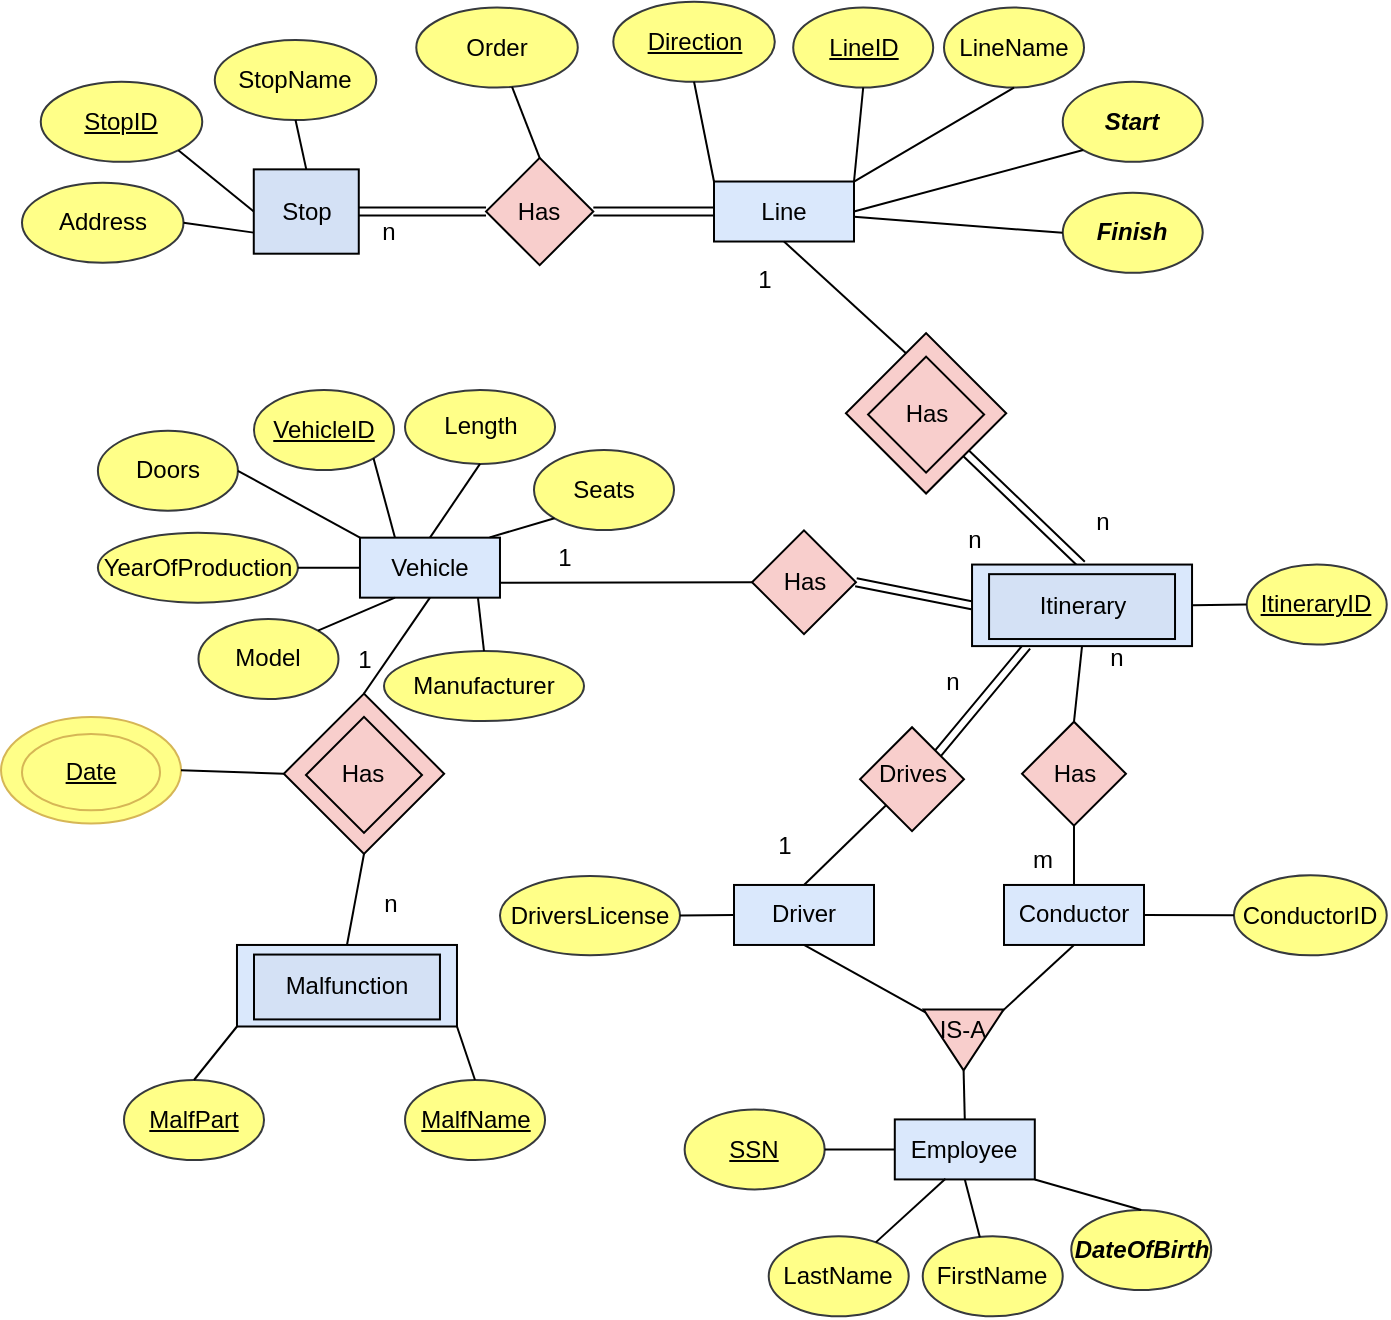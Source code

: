 <mxfile version="20.6.0" type="github">
  <diagram name="Page-1" id="74e2e168-ea6b-b213-b513-2b3c1d86103e">
    <mxGraphModel dx="1038" dy="536" grid="1" gridSize="10" guides="1" tooltips="1" connect="1" arrows="0" fold="1" page="1" pageScale="1" pageWidth="1600" pageHeight="1200" background="#ffffff" math="0" shadow="0">
      <root>
        <mxCell id="0" />
        <mxCell id="1" parent="0" />
        <mxCell id="HmJBXzKP4UorLu8lC6kb-36" value="" style="whiteSpace=wrap;html=1;aspect=fixed;fillColor=#f8cecc;rotation=45;strokeColor=default;" parent="1" vertex="1">
          <mxGeometry x="416.66" y="473.51" width="56.67" height="56.67" as="geometry" />
        </mxCell>
        <mxCell id="HmJBXzKP4UorLu8lC6kb-35" value="" style="rounded=0;whiteSpace=wrap;html=1;fillColor=#dae8fc;strokeColor=default;" parent="1" vertex="1">
          <mxGeometry x="381.49" y="587.48" width="110" height="40.77" as="geometry" />
        </mxCell>
        <mxCell id="q-5dR2rf6Rrt_ZmlFBHn-15" value="" style="ellipse;whiteSpace=wrap;html=1;fillColor=#FFFF88;strokeColor=#d6b656;" parent="1" vertex="1">
          <mxGeometry x="263.51" y="473.51" width="90" height="53.26" as="geometry" />
        </mxCell>
        <mxCell id="RQqygvgA-cGsSz0pc4jh-1" value="&lt;div&gt;Vehicle&lt;/div&gt;" style="rounded=0;whiteSpace=wrap;html=1;fillColor=#dae8fc;strokeColor=default;" parent="1" vertex="1">
          <mxGeometry x="442.99" y="383.83" width="70" height="30" as="geometry" />
        </mxCell>
        <mxCell id="RQqygvgA-cGsSz0pc4jh-5" value="&lt;div&gt;Driver&lt;/div&gt;" style="rounded=0;whiteSpace=wrap;html=1;fillColor=#dae8fc;strokeColor=default;" parent="1" vertex="1">
          <mxGeometry x="630" y="557.48" width="70" height="30" as="geometry" />
        </mxCell>
        <mxCell id="RQqygvgA-cGsSz0pc4jh-11" value="&lt;div&gt;Line&lt;/div&gt;" style="rounded=0;whiteSpace=wrap;html=1;fillColor=#dae8fc;strokeColor=default;" parent="1" vertex="1">
          <mxGeometry x="620" y="205.76" width="70" height="30" as="geometry" />
        </mxCell>
        <mxCell id="0TpY3zneYbciwW2qCHmm-39" value="" style="shape=link;html=1;rounded=0;exitX=1;exitY=0.5;exitDx=0;exitDy=0;entryX=0;entryY=1;entryDx=0;entryDy=0;" parent="1" source="0TpY3zneYbciwW2qCHmm-101" target="0TpY3zneYbciwW2qCHmm-139" edge="1">
          <mxGeometry width="100" relative="1" as="geometry">
            <mxPoint x="569.79" y="144.29" as="sourcePoint" />
            <mxPoint x="431.14" y="158.76" as="targetPoint" />
          </mxGeometry>
        </mxCell>
        <mxCell id="0TpY3zneYbciwW2qCHmm-51" value="n" style="text;html=1;align=center;verticalAlign=middle;resizable=0;points=[];autosize=1;strokeColor=none;fillColor=none;" parent="1" vertex="1">
          <mxGeometry x="442.39" y="216.42" width="30" height="30" as="geometry" />
        </mxCell>
        <mxCell id="0TpY3zneYbciwW2qCHmm-93" value="Malfunction" style="rounded=0;whiteSpace=wrap;html=1;fillColor=#D4E1F5;" parent="1" vertex="1">
          <mxGeometry x="390.0" y="592.28" width="92.98" height="32.43" as="geometry" />
        </mxCell>
        <mxCell id="0TpY3zneYbciwW2qCHmm-101" value="Stop" style="rounded=0;whiteSpace=wrap;html=1;fillColor=#D4E1F5;" parent="1" vertex="1">
          <mxGeometry x="389.89" y="199.68" width="52.5" height="42.17" as="geometry" />
        </mxCell>
        <mxCell id="0TpY3zneYbciwW2qCHmm-139" value="" style="whiteSpace=wrap;html=1;aspect=fixed;fillColor=#f8cecc;rotation=45;strokeColor=default;" parent="1" vertex="1">
          <mxGeometry x="513.87" y="201.8" width="37.93" height="37.93" as="geometry" />
        </mxCell>
        <mxCell id="0TpY3zneYbciwW2qCHmm-142" value="Has" style="text;html=1;align=center;verticalAlign=middle;resizable=0;points=[];autosize=1;strokeColor=none;fillColor=none;" parent="1" vertex="1">
          <mxGeometry x="511.89" y="205.77" width="40" height="30" as="geometry" />
        </mxCell>
        <mxCell id="0TpY3zneYbciwW2qCHmm-144" value="" style="whiteSpace=wrap;html=1;aspect=fixed;fillColor=#f8cecc;rotation=45;strokeColor=default;" parent="1" vertex="1">
          <mxGeometry x="424.48" y="481.95" width="41.03" height="41.03" as="geometry" />
        </mxCell>
        <mxCell id="0TpY3zneYbciwW2qCHmm-146" value="Has" style="text;html=1;align=center;verticalAlign=middle;resizable=0;points=[];autosize=1;strokeColor=none;fillColor=none;" parent="1" vertex="1">
          <mxGeometry x="424.48" y="486.84" width="40" height="30" as="geometry" />
        </mxCell>
        <mxCell id="0TpY3zneYbciwW2qCHmm-174" value="&lt;u&gt;MalfPart&lt;/u&gt;" style="ellipse;whiteSpace=wrap;html=1;fillColor=#ffff88;strokeColor=#36393d;" parent="1" vertex="1">
          <mxGeometry x="325.0" y="655.0" width="70" height="40" as="geometry" />
        </mxCell>
        <mxCell id="0TpY3zneYbciwW2qCHmm-176" value="" style="endArrow=none;html=1;rounded=0;entryX=0;entryY=1;entryDx=0;entryDy=0;exitX=0.5;exitY=0;exitDx=0;exitDy=0;" parent="1" source="0TpY3zneYbciwW2qCHmm-174" target="HmJBXzKP4UorLu8lC6kb-35" edge="1">
          <mxGeometry width="50" height="50" relative="1" as="geometry">
            <mxPoint x="360" y="680" as="sourcePoint" />
            <mxPoint x="330" y="640" as="targetPoint" />
          </mxGeometry>
        </mxCell>
        <mxCell id="0TpY3zneYbciwW2qCHmm-177" value="&lt;u&gt;MalfName&lt;/u&gt;" style="ellipse;whiteSpace=wrap;html=1;fillColor=#ffff88;strokeColor=#36393d;" parent="1" vertex="1">
          <mxGeometry x="465.51" y="655.0" width="70" height="40" as="geometry" />
        </mxCell>
        <mxCell id="0TpY3zneYbciwW2qCHmm-179" value="" style="endArrow=none;html=1;rounded=0;entryX=1;entryY=1;entryDx=0;entryDy=0;exitX=0.5;exitY=0;exitDx=0;exitDy=0;" parent="1" source="0TpY3zneYbciwW2qCHmm-177" target="HmJBXzKP4UorLu8lC6kb-35" edge="1">
          <mxGeometry width="50" height="50" relative="1" as="geometry">
            <mxPoint x="434.59" y="768.58" as="sourcePoint" />
            <mxPoint x="466.67" y="775.56" as="targetPoint" />
          </mxGeometry>
        </mxCell>
        <mxCell id="0TpY3zneYbciwW2qCHmm-207" value="&lt;u&gt;VehicleID&lt;/u&gt;" style="ellipse;whiteSpace=wrap;html=1;fillColor=#ffff88;strokeColor=#36393d;" parent="1" vertex="1">
          <mxGeometry x="390.0" y="310.0" width="70" height="40" as="geometry" />
        </mxCell>
        <mxCell id="0TpY3zneYbciwW2qCHmm-209" value="" style="endArrow=none;html=1;rounded=0;exitX=1;exitY=1;exitDx=0;exitDy=0;entryX=0.25;entryY=0;entryDx=0;entryDy=0;" parent="1" source="0TpY3zneYbciwW2qCHmm-207" target="RQqygvgA-cGsSz0pc4jh-1" edge="1">
          <mxGeometry width="50" height="50" relative="1" as="geometry">
            <mxPoint x="399.69" y="432.73" as="sourcePoint" />
            <mxPoint x="180" y="320" as="targetPoint" />
          </mxGeometry>
        </mxCell>
        <mxCell id="0TpY3zneYbciwW2qCHmm-210" value="Doors" style="ellipse;whiteSpace=wrap;html=1;fillColor=#ffff88;strokeColor=#36393d;" parent="1" vertex="1">
          <mxGeometry x="311.95" y="330.39" width="70" height="40" as="geometry" />
        </mxCell>
        <mxCell id="0TpY3zneYbciwW2qCHmm-212" value="" style="endArrow=none;html=1;rounded=0;exitX=1;exitY=0.5;exitDx=0;exitDy=0;entryX=0;entryY=0;entryDx=0;entryDy=0;" parent="1" source="0TpY3zneYbciwW2qCHmm-210" target="RQqygvgA-cGsSz0pc4jh-1" edge="1">
          <mxGeometry width="50" height="50" relative="1" as="geometry">
            <mxPoint x="534.95" y="436.18" as="sourcePoint" />
            <mxPoint x="500" y="380" as="targetPoint" />
          </mxGeometry>
        </mxCell>
        <mxCell id="0TpY3zneYbciwW2qCHmm-213" value="YearOfProduction" style="ellipse;whiteSpace=wrap;html=1;fillColor=#ffff88;strokeColor=#36393d;" parent="1" vertex="1">
          <mxGeometry x="311.95" y="381.33" width="100" height="35" as="geometry" />
        </mxCell>
        <mxCell id="0TpY3zneYbciwW2qCHmm-215" value="" style="endArrow=none;html=1;rounded=0;entryX=0;entryY=0.5;entryDx=0;entryDy=0;exitX=1;exitY=0.5;exitDx=0;exitDy=0;" parent="1" source="0TpY3zneYbciwW2qCHmm-213" target="RQqygvgA-cGsSz0pc4jh-1" edge="1">
          <mxGeometry width="50" height="50" relative="1" as="geometry">
            <mxPoint x="370" y="430" as="sourcePoint" />
            <mxPoint x="520" y="410" as="targetPoint" />
          </mxGeometry>
        </mxCell>
        <mxCell id="0TpY3zneYbciwW2qCHmm-216" value="Length" style="ellipse;whiteSpace=wrap;html=1;fillColor=#ffff88;strokeColor=#36393d;" parent="1" vertex="1">
          <mxGeometry x="465.51" y="310" width="75" height="36.96" as="geometry" />
        </mxCell>
        <mxCell id="0TpY3zneYbciwW2qCHmm-218" value="" style="endArrow=none;html=1;rounded=0;entryX=0.5;entryY=0;entryDx=0;entryDy=0;exitX=0.5;exitY=1;exitDx=0;exitDy=0;" parent="1" source="0TpY3zneYbciwW2qCHmm-216" target="RQqygvgA-cGsSz0pc4jh-1" edge="1">
          <mxGeometry width="50" height="50" relative="1" as="geometry">
            <mxPoint x="450" y="320" as="sourcePoint" />
            <mxPoint x="370" y="460" as="targetPoint" />
          </mxGeometry>
        </mxCell>
        <mxCell id="0TpY3zneYbciwW2qCHmm-219" value="Seats" style="ellipse;whiteSpace=wrap;html=1;fillColor=#ffff88;strokeColor=#36393d;" parent="1" vertex="1">
          <mxGeometry x="530.0" y="340" width="70" height="40" as="geometry" />
        </mxCell>
        <mxCell id="0TpY3zneYbciwW2qCHmm-221" value="" style="endArrow=none;html=1;rounded=0;exitX=0;exitY=1;exitDx=0;exitDy=0;entryX=0.926;entryY=-0.005;entryDx=0;entryDy=0;entryPerimeter=0;" parent="1" source="0TpY3zneYbciwW2qCHmm-219" target="RQqygvgA-cGsSz0pc4jh-1" edge="1">
          <mxGeometry width="50" height="50" relative="1" as="geometry">
            <mxPoint x="525.17" y="363.87" as="sourcePoint" />
            <mxPoint x="510" y="440" as="targetPoint" />
          </mxGeometry>
        </mxCell>
        <mxCell id="0TpY3zneYbciwW2qCHmm-222" value="Model" style="ellipse;whiteSpace=wrap;html=1;fillColor=#ffff88;strokeColor=#36393d;" parent="1" vertex="1">
          <mxGeometry x="362.24" y="424.49" width="70" height="40" as="geometry" />
        </mxCell>
        <mxCell id="0TpY3zneYbciwW2qCHmm-224" value="" style="endArrow=none;html=1;rounded=0;exitX=1;exitY=0;exitDx=0;exitDy=0;entryX=0.25;entryY=1;entryDx=0;entryDy=0;" parent="1" source="0TpY3zneYbciwW2qCHmm-222" target="RQqygvgA-cGsSz0pc4jh-1" edge="1">
          <mxGeometry width="50" height="50" relative="1" as="geometry">
            <mxPoint x="469.49" y="307.77" as="sourcePoint" />
            <mxPoint x="530.49" y="300.27" as="targetPoint" />
          </mxGeometry>
        </mxCell>
        <mxCell id="0TpY3zneYbciwW2qCHmm-228" value="&lt;u&gt;LineID&lt;/u&gt;" style="ellipse;whiteSpace=wrap;html=1;fillColor=#ffff88;strokeColor=#36393d;" parent="1" vertex="1">
          <mxGeometry x="659.6" y="118.76" width="70" height="40" as="geometry" />
        </mxCell>
        <mxCell id="0TpY3zneYbciwW2qCHmm-230" value="" style="endArrow=none;html=1;rounded=0;exitX=0.5;exitY=1;exitDx=0;exitDy=0;entryX=1;entryY=0;entryDx=0;entryDy=0;" parent="1" source="0TpY3zneYbciwW2qCHmm-228" target="RQqygvgA-cGsSz0pc4jh-11" edge="1">
          <mxGeometry width="50" height="50" relative="1" as="geometry">
            <mxPoint x="1141.76" y="252.76" as="sourcePoint" />
            <mxPoint x="810.46" y="149.83" as="targetPoint" />
          </mxGeometry>
        </mxCell>
        <mxCell id="0TpY3zneYbciwW2qCHmm-231" value="&lt;i&gt;&lt;b&gt;Start&lt;/b&gt;&lt;/i&gt;" style="ellipse;whiteSpace=wrap;html=1;fillColor=#ffff88;strokeColor=#36393d;" parent="1" vertex="1">
          <mxGeometry x="794.37" y="155.89" width="70" height="40" as="geometry" />
        </mxCell>
        <mxCell id="0TpY3zneYbciwW2qCHmm-235" value="" style="endArrow=none;html=1;rounded=0;exitX=1;exitY=0.5;exitDx=0;exitDy=0;entryX=0;entryY=1;entryDx=0;entryDy=0;" parent="1" source="RQqygvgA-cGsSz0pc4jh-11" target="0TpY3zneYbciwW2qCHmm-231" edge="1">
          <mxGeometry width="50" height="50" relative="1" as="geometry">
            <mxPoint x="810.46" y="157.33" as="sourcePoint" />
            <mxPoint x="1012.505" y="429.34" as="targetPoint" />
          </mxGeometry>
        </mxCell>
        <mxCell id="0TpY3zneYbciwW2qCHmm-236" value="&lt;i&gt;&lt;b&gt;Finish&lt;/b&gt;&lt;/i&gt;" style="ellipse;whiteSpace=wrap;html=1;fillColor=#ffff88;strokeColor=#36393d;" parent="1" vertex="1">
          <mxGeometry x="794.37" y="211.42" width="70" height="40" as="geometry" />
        </mxCell>
        <mxCell id="0TpY3zneYbciwW2qCHmm-238" value="" style="endArrow=none;html=1;rounded=0;entryX=0;entryY=0.5;entryDx=0;entryDy=0;" parent="1" source="RQqygvgA-cGsSz0pc4jh-11" target="0TpY3zneYbciwW2qCHmm-236" edge="1">
          <mxGeometry width="50" height="50" relative="1" as="geometry">
            <mxPoint x="810.46" y="172.33" as="sourcePoint" />
            <mxPoint x="1167.96" y="369.34" as="targetPoint" />
          </mxGeometry>
        </mxCell>
        <mxCell id="0TpY3zneYbciwW2qCHmm-239" value="Address" style="ellipse;whiteSpace=wrap;html=1;fillColor=#ffff88;strokeColor=#36393d;" parent="1" vertex="1">
          <mxGeometry x="274" y="206.42" width="80.75" height="40" as="geometry" />
        </mxCell>
        <mxCell id="0TpY3zneYbciwW2qCHmm-242" value="" style="endArrow=none;html=1;rounded=0;entryX=0;entryY=0.75;entryDx=0;entryDy=0;exitX=1;exitY=0.5;exitDx=0;exitDy=0;" parent="1" source="0TpY3zneYbciwW2qCHmm-239" target="0TpY3zneYbciwW2qCHmm-101" edge="1">
          <mxGeometry width="50" height="50" relative="1" as="geometry">
            <mxPoint x="421" y="276.99" as="sourcePoint" />
            <mxPoint x="382.31" y="226.278" as="targetPoint" />
            <Array as="points" />
          </mxGeometry>
        </mxCell>
        <mxCell id="0TpY3zneYbciwW2qCHmm-245" value="StopName" style="ellipse;whiteSpace=wrap;html=1;fillColor=#ffff88;strokeColor=#36393d;" parent="1" vertex="1">
          <mxGeometry x="370.39" y="135.04" width="80.75" height="40" as="geometry" />
        </mxCell>
        <mxCell id="0TpY3zneYbciwW2qCHmm-246" value="" style="endArrow=none;html=1;rounded=0;exitX=0.5;exitY=1;exitDx=0;exitDy=0;entryX=0.5;entryY=0;entryDx=0;entryDy=0;" parent="1" source="0TpY3zneYbciwW2qCHmm-245" target="0TpY3zneYbciwW2qCHmm-101" edge="1">
          <mxGeometry width="50" height="50" relative="1" as="geometry">
            <mxPoint x="457.685" y="150.97" as="sourcePoint" />
            <mxPoint x="432.31" y="181.25" as="targetPoint" />
          </mxGeometry>
        </mxCell>
        <mxCell id="0TpY3zneYbciwW2qCHmm-252" value="LineName" style="ellipse;whiteSpace=wrap;html=1;fillColor=#ffff88;strokeColor=#36393d;" parent="1" vertex="1">
          <mxGeometry x="735.0" y="118.76" width="70" height="40" as="geometry" />
        </mxCell>
        <mxCell id="0TpY3zneYbciwW2qCHmm-254" value="" style="endArrow=none;html=1;rounded=0;exitX=1;exitY=0;exitDx=0;exitDy=0;entryX=0.5;entryY=1;entryDx=0;entryDy=0;" parent="1" source="RQqygvgA-cGsSz0pc4jh-11" target="0TpY3zneYbciwW2qCHmm-252" edge="1">
          <mxGeometry width="50" height="50" relative="1" as="geometry">
            <mxPoint x="805" y="141.73" as="sourcePoint" />
            <mxPoint x="1137.96" y="219.34" as="targetPoint" />
          </mxGeometry>
        </mxCell>
        <mxCell id="d3BmBWNLOanZxxIphsaY-32" value="1" style="text;html=1;align=center;verticalAlign=middle;resizable=0;points=[];autosize=1;strokeColor=none;fillColor=none;" parent="1" vertex="1">
          <mxGeometry x="530" y="379.09" width="30" height="30" as="geometry" />
        </mxCell>
        <mxCell id="d3BmBWNLOanZxxIphsaY-34" value="&lt;u&gt;Date&lt;/u&gt;" style="ellipse;whiteSpace=wrap;html=1;fillColor=#FFFF88;strokeColor=#d6b656;" parent="1" vertex="1">
          <mxGeometry x="274" y="482.06" width="69.02" height="38.02" as="geometry" />
        </mxCell>
        <mxCell id="q-5dR2rf6Rrt_ZmlFBHn-3" value="&lt;u&gt;StopID&lt;/u&gt;" style="ellipse;whiteSpace=wrap;html=1;fillColor=#ffff88;strokeColor=#36393d;" parent="1" vertex="1">
          <mxGeometry x="283.38" y="155.89" width="80.75" height="40" as="geometry" />
        </mxCell>
        <mxCell id="q-5dR2rf6Rrt_ZmlFBHn-4" value="" style="endArrow=none;html=1;rounded=0;exitX=1;exitY=1;exitDx=0;exitDy=0;entryX=0;entryY=0.5;entryDx=0;entryDy=0;" parent="1" source="q-5dR2rf6Rrt_ZmlFBHn-3" target="0TpY3zneYbciwW2qCHmm-101" edge="1">
          <mxGeometry width="50" height="50" relative="1" as="geometry">
            <mxPoint x="262.31" y="131.25" as="sourcePoint" />
            <mxPoint x="361.76" y="215.04" as="targetPoint" />
          </mxGeometry>
        </mxCell>
        <mxCell id="q-5dR2rf6Rrt_ZmlFBHn-5" value="&lt;u&gt;Direction&lt;/u&gt;" style="ellipse;whiteSpace=wrap;html=1;fillColor=#ffff88;strokeColor=#36393d;" parent="1" vertex="1">
          <mxGeometry x="569.65" y="115.89" width="80.75" height="40" as="geometry" />
        </mxCell>
        <mxCell id="q-5dR2rf6Rrt_ZmlFBHn-6" value="" style="endArrow=none;html=1;rounded=0;exitX=0.5;exitY=1;exitDx=0;exitDy=0;entryX=0;entryY=0;entryDx=0;entryDy=0;" parent="1" source="q-5dR2rf6Rrt_ZmlFBHn-5" target="RQqygvgA-cGsSz0pc4jh-11" edge="1">
          <mxGeometry width="50" height="50" relative="1" as="geometry">
            <mxPoint x="730" y="250" as="sourcePoint" />
            <mxPoint x="824.545" y="330" as="targetPoint" />
          </mxGeometry>
        </mxCell>
        <mxCell id="q-5dR2rf6Rrt_ZmlFBHn-25" value="Order" style="ellipse;whiteSpace=wrap;html=1;fillColor=#ffff88;strokeColor=#36393d;" parent="1" vertex="1">
          <mxGeometry x="471.14" y="118.76" width="80.75" height="40" as="geometry" />
        </mxCell>
        <mxCell id="q-5dR2rf6Rrt_ZmlFBHn-26" value="" style="endArrow=none;html=1;rounded=0;entryX=0;entryY=0;entryDx=0;entryDy=0;" parent="1" source="q-5dR2rf6Rrt_ZmlFBHn-25" target="0TpY3zneYbciwW2qCHmm-139" edge="1">
          <mxGeometry width="50" height="50" relative="1" as="geometry">
            <mxPoint x="701.14" y="198.76" as="sourcePoint" />
            <mxPoint x="797.439" y="169.932" as="targetPoint" />
          </mxGeometry>
        </mxCell>
        <mxCell id="q-5dR2rf6Rrt_ZmlFBHn-42" value="" style="endArrow=none;html=1;rounded=0;exitX=1;exitY=0.75;exitDx=0;exitDy=0;entryX=0;entryY=1;entryDx=0;entryDy=0;" parent="1" source="RQqygvgA-cGsSz0pc4jh-1" target="tZZwnXRaJEIs-o005wpz-8" edge="1">
          <mxGeometry width="50" height="50" relative="1" as="geometry">
            <mxPoint x="600" y="460" as="sourcePoint" />
            <mxPoint x="610" y="407" as="targetPoint" />
          </mxGeometry>
        </mxCell>
        <mxCell id="q-5dR2rf6Rrt_ZmlFBHn-43" value="" style="endArrow=none;html=1;rounded=0;exitX=0.5;exitY=0;exitDx=0;exitDy=0;entryX=0.5;entryY=1;entryDx=0;entryDy=0;" parent="1" source="RQqygvgA-cGsSz0pc4jh-5" target="tZZwnXRaJEIs-o005wpz-2" edge="1">
          <mxGeometry width="50" height="50" relative="1" as="geometry">
            <mxPoint x="880" y="420" as="sourcePoint" />
            <mxPoint x="660" y="510" as="targetPoint" />
          </mxGeometry>
        </mxCell>
        <mxCell id="q-5dR2rf6Rrt_ZmlFBHn-45" value="" style="endArrow=none;html=1;rounded=0;exitX=0.5;exitY=0;exitDx=0;exitDy=0;entryX=1;entryY=1;entryDx=0;entryDy=0;" parent="1" source="HmJBXzKP4UorLu8lC6kb-35" target="HmJBXzKP4UorLu8lC6kb-36" edge="1">
          <mxGeometry width="50" height="50" relative="1" as="geometry">
            <mxPoint x="334.87" y="543.49" as="sourcePoint" />
            <mxPoint x="314.87" y="593.49" as="targetPoint" />
          </mxGeometry>
        </mxCell>
        <mxCell id="EAB3FD5IdC2GCaHuTysi-1" value="" style="shape=link;html=1;rounded=0;entryX=1;entryY=0;entryDx=0;entryDy=0;exitX=0;exitY=0.5;exitDx=0;exitDy=0;" parent="1" source="RQqygvgA-cGsSz0pc4jh-11" target="0TpY3zneYbciwW2qCHmm-139" edge="1">
          <mxGeometry width="100" relative="1" as="geometry">
            <mxPoint x="600" y="220" as="sourcePoint" />
            <mxPoint x="912.477" y="230.993" as="targetPoint" />
          </mxGeometry>
        </mxCell>
        <mxCell id="SNI_A5kowerue-zHwEvD-3" value="n" style="text;html=1;align=center;verticalAlign=middle;resizable=0;points=[];autosize=1;strokeColor=none;fillColor=none;" parent="1" vertex="1">
          <mxGeometry x="442.99" y="551.87" width="30" height="30" as="geometry" />
        </mxCell>
        <mxCell id="h1apoYz8f5HYEgKI0ojq-3" value="&lt;u&gt;ItineraryID&lt;/u&gt;" style="ellipse;whiteSpace=wrap;html=1;fillColor=#ffff88;strokeColor=#36393d;" parent="1" vertex="1">
          <mxGeometry x="886.37" y="397.28" width="70" height="40" as="geometry" />
        </mxCell>
        <mxCell id="SupxcgUVzwJZug-UAaTJ-1" value="Manufacturer" style="ellipse;whiteSpace=wrap;html=1;fillColor=#ffff88;strokeColor=#36393d;" parent="1" vertex="1">
          <mxGeometry x="455.0" y="440.55" width="100" height="35" as="geometry" />
        </mxCell>
        <mxCell id="SupxcgUVzwJZug-UAaTJ-2" value="" style="endArrow=none;html=1;rounded=0;exitX=0.5;exitY=0;exitDx=0;exitDy=0;entryX=0.843;entryY=1.006;entryDx=0;entryDy=0;entryPerimeter=0;" parent="1" source="SupxcgUVzwJZug-UAaTJ-1" target="RQqygvgA-cGsSz0pc4jh-1" edge="1">
          <mxGeometry width="50" height="50" relative="1" as="geometry">
            <mxPoint x="560" y="500" as="sourcePoint" />
            <mxPoint x="654.545" y="580" as="targetPoint" />
          </mxGeometry>
        </mxCell>
        <mxCell id="HmJBXzKP4UorLu8lC6kb-2" value="n" style="text;html=1;align=center;verticalAlign=middle;resizable=0;points=[];autosize=1;strokeColor=none;fillColor=none;" parent="1" vertex="1">
          <mxGeometry x="806.25" y="429.36" width="30" height="30" as="geometry" />
        </mxCell>
        <mxCell id="HmJBXzKP4UorLu8lC6kb-3" value="Employee" style="rounded=0;whiteSpace=wrap;html=1;fillColor=#dae8fc;strokeColor=default;" parent="1" vertex="1">
          <mxGeometry x="710.4" y="674.71" width="70" height="30" as="geometry" />
        </mxCell>
        <mxCell id="HmJBXzKP4UorLu8lC6kb-4" value="&lt;u&gt;SSN&lt;/u&gt;" style="ellipse;whiteSpace=wrap;html=1;fillColor=#ffff88;strokeColor=#36393d;" parent="1" vertex="1">
          <mxGeometry x="605.32" y="669.71" width="70" height="40" as="geometry" />
        </mxCell>
        <mxCell id="HmJBXzKP4UorLu8lC6kb-5" value="" style="endArrow=none;html=1;rounded=0;entryX=0;entryY=0.5;entryDx=0;entryDy=0;exitX=1;exitY=0.5;exitDx=0;exitDy=0;" parent="1" source="HmJBXzKP4UorLu8lC6kb-4" target="HmJBXzKP4UorLu8lC6kb-3" edge="1">
          <mxGeometry width="50" height="50" relative="1" as="geometry">
            <mxPoint x="638.14" y="737.93" as="sourcePoint" />
            <mxPoint x="682.71" y="807.93" as="targetPoint" />
          </mxGeometry>
        </mxCell>
        <mxCell id="HmJBXzKP4UorLu8lC6kb-6" value="FirstName" style="ellipse;whiteSpace=wrap;html=1;fillColor=#ffff88;strokeColor=#36393d;" parent="1" vertex="1">
          <mxGeometry x="724.37" y="733.15" width="70" height="40" as="geometry" />
        </mxCell>
        <mxCell id="HmJBXzKP4UorLu8lC6kb-7" value="" style="endArrow=none;html=1;rounded=0;exitX=0.408;exitY=0.011;exitDx=0;exitDy=0;exitPerimeter=0;entryX=0.5;entryY=1;entryDx=0;entryDy=0;" parent="1" source="HmJBXzKP4UorLu8lC6kb-6" target="HmJBXzKP4UorLu8lC6kb-3" edge="1">
          <mxGeometry width="50" height="50" relative="1" as="geometry">
            <mxPoint x="719.57" y="740.3" as="sourcePoint" />
            <mxPoint x="743.82" y="720.05" as="targetPoint" />
          </mxGeometry>
        </mxCell>
        <mxCell id="HmJBXzKP4UorLu8lC6kb-8" value="LastName" style="ellipse;whiteSpace=wrap;html=1;fillColor=#ffff88;strokeColor=#36393d;" parent="1" vertex="1">
          <mxGeometry x="647.36" y="733.15" width="70" height="40" as="geometry" />
        </mxCell>
        <mxCell id="HmJBXzKP4UorLu8lC6kb-9" value="" style="endArrow=none;html=1;rounded=0;entryX=0.362;entryY=0.987;entryDx=0;entryDy=0;entryPerimeter=0;" parent="1" source="HmJBXzKP4UorLu8lC6kb-8" target="HmJBXzKP4UorLu8lC6kb-3" edge="1">
          <mxGeometry width="50" height="50" relative="1" as="geometry">
            <mxPoint x="736.15" y="787.36" as="sourcePoint" />
            <mxPoint x="726.15" y="727.36" as="targetPoint" />
          </mxGeometry>
        </mxCell>
        <mxCell id="HmJBXzKP4UorLu8lC6kb-10" value="&lt;b&gt;&lt;i&gt;DateOfBirth&lt;/i&gt;&lt;/b&gt;" style="ellipse;whiteSpace=wrap;html=1;fillColor=#ffff88;strokeColor=#36393d;" parent="1" vertex="1">
          <mxGeometry x="798.62" y="720" width="70" height="40" as="geometry" />
        </mxCell>
        <mxCell id="HmJBXzKP4UorLu8lC6kb-11" value="" style="endArrow=none;html=1;rounded=0;entryX=1;entryY=1;entryDx=0;entryDy=0;exitX=0.5;exitY=0;exitDx=0;exitDy=0;" parent="1" source="HmJBXzKP4UorLu8lC6kb-10" target="HmJBXzKP4UorLu8lC6kb-3" edge="1">
          <mxGeometry width="50" height="50" relative="1" as="geometry">
            <mxPoint x="769.57" y="808.18" as="sourcePoint" />
            <mxPoint x="793.82" y="787.93" as="targetPoint" />
          </mxGeometry>
        </mxCell>
        <mxCell id="HmJBXzKP4UorLu8lC6kb-15" value="" style="triangle;whiteSpace=wrap;html=1;rotation=90;fillColor=#f8cecc;strokeColor=default;" parent="1" vertex="1">
          <mxGeometry x="729.6" y="615" width="30.4" height="40" as="geometry" />
        </mxCell>
        <mxCell id="HmJBXzKP4UorLu8lC6kb-16" value="IS-A" style="text;html=1;align=center;verticalAlign=middle;resizable=0;points=[];autosize=1;strokeColor=none;fillColor=none;" parent="1" vertex="1">
          <mxGeometry x="718.62" y="615" width="50" height="30" as="geometry" />
        </mxCell>
        <mxCell id="HmJBXzKP4UorLu8lC6kb-18" value="" style="endArrow=none;html=1;rounded=0;exitX=0.5;exitY=0;exitDx=0;exitDy=0;entryX=1;entryY=0.5;entryDx=0;entryDy=0;" parent="1" source="HmJBXzKP4UorLu8lC6kb-3" target="HmJBXzKP4UorLu8lC6kb-15" edge="1">
          <mxGeometry width="50" height="50" relative="1" as="geometry">
            <mxPoint x="850" y="600" as="sourcePoint" />
            <mxPoint x="944.545" y="680" as="targetPoint" />
          </mxGeometry>
        </mxCell>
        <mxCell id="HmJBXzKP4UorLu8lC6kb-19" value="Conductor" style="rounded=0;whiteSpace=wrap;html=1;fillColor=#dae8fc;strokeColor=default;" parent="1" vertex="1">
          <mxGeometry x="765" y="557.48" width="70" height="30" as="geometry" />
        </mxCell>
        <mxCell id="HmJBXzKP4UorLu8lC6kb-20" value="" style="endArrow=none;html=1;rounded=0;entryX=0.044;entryY=0.977;entryDx=0;entryDy=0;entryPerimeter=0;exitX=0.5;exitY=1;exitDx=0;exitDy=0;" parent="1" source="RQqygvgA-cGsSz0pc4jh-5" target="HmJBXzKP4UorLu8lC6kb-15" edge="1">
          <mxGeometry width="50" height="50" relative="1" as="geometry">
            <mxPoint x="790" y="540" as="sourcePoint" />
            <mxPoint x="884.545" y="620" as="targetPoint" />
          </mxGeometry>
        </mxCell>
        <mxCell id="HmJBXzKP4UorLu8lC6kb-21" value="" style="endArrow=none;html=1;rounded=0;exitX=0.021;exitY=0.013;exitDx=0;exitDy=0;exitPerimeter=0;entryX=0.5;entryY=1;entryDx=0;entryDy=0;" parent="1" source="HmJBXzKP4UorLu8lC6kb-15" target="HmJBXzKP4UorLu8lC6kb-19" edge="1">
          <mxGeometry width="50" height="50" relative="1" as="geometry">
            <mxPoint x="820" y="660" as="sourcePoint" />
            <mxPoint x="884.545" y="620" as="targetPoint" />
          </mxGeometry>
        </mxCell>
        <mxCell id="HmJBXzKP4UorLu8lC6kb-22" value="DriversLicense" style="ellipse;whiteSpace=wrap;html=1;fillColor=#ffff88;strokeColor=#36393d;" parent="1" vertex="1">
          <mxGeometry x="512.99" y="552.96" width="90" height="39.68" as="geometry" />
        </mxCell>
        <mxCell id="HmJBXzKP4UorLu8lC6kb-23" value="" style="endArrow=none;html=1;rounded=0;exitX=1;exitY=0.5;exitDx=0;exitDy=0;entryX=0;entryY=0.5;entryDx=0;entryDy=0;" parent="1" source="HmJBXzKP4UorLu8lC6kb-22" target="RQqygvgA-cGsSz0pc4jh-5" edge="1">
          <mxGeometry width="50" height="50" relative="1" as="geometry">
            <mxPoint x="790" y="620" as="sourcePoint" />
            <mxPoint x="660" y="584" as="targetPoint" />
          </mxGeometry>
        </mxCell>
        <mxCell id="HmJBXzKP4UorLu8lC6kb-24" value="ConductorID" style="ellipse;whiteSpace=wrap;html=1;fillColor=#ffff88;strokeColor=#36393d;" parent="1" vertex="1">
          <mxGeometry x="880" y="552.64" width="76.37" height="40" as="geometry" />
        </mxCell>
        <mxCell id="HmJBXzKP4UorLu8lC6kb-25" value="" style="endArrow=none;html=1;rounded=0;exitX=0;exitY=0.5;exitDx=0;exitDy=0;entryX=1;entryY=0.5;entryDx=0;entryDy=0;" parent="1" source="HmJBXzKP4UorLu8lC6kb-24" target="HmJBXzKP4UorLu8lC6kb-19" edge="1">
          <mxGeometry width="50" height="50" relative="1" as="geometry">
            <mxPoint x="790" y="600" as="sourcePoint" />
            <mxPoint x="884.545" y="680" as="targetPoint" />
          </mxGeometry>
        </mxCell>
        <mxCell id="HmJBXzKP4UorLu8lC6kb-26" value="" style="whiteSpace=wrap;html=1;aspect=fixed;fillColor=#f8cecc;rotation=45;strokeColor=default;" parent="1" vertex="1">
          <mxGeometry x="781.63" y="483.48" width="36.73" height="36.73" as="geometry" />
        </mxCell>
        <mxCell id="HmJBXzKP4UorLu8lC6kb-27" value="Has" style="text;html=1;align=center;verticalAlign=middle;resizable=0;points=[];autosize=1;strokeColor=none;fillColor=none;" parent="1" vertex="1">
          <mxGeometry x="780" y="486.84" width="40" height="30" as="geometry" />
        </mxCell>
        <mxCell id="HmJBXzKP4UorLu8lC6kb-28" value="" style="endArrow=none;html=1;rounded=0;exitX=0.5;exitY=0;exitDx=0;exitDy=0;entryX=1;entryY=1;entryDx=0;entryDy=0;" parent="1" source="HmJBXzKP4UorLu8lC6kb-19" target="HmJBXzKP4UorLu8lC6kb-26" edge="1">
          <mxGeometry width="50" height="50" relative="1" as="geometry">
            <mxPoint x="900" y="520" as="sourcePoint" />
            <mxPoint x="994.545" y="600" as="targetPoint" />
          </mxGeometry>
        </mxCell>
        <mxCell id="HmJBXzKP4UorLu8lC6kb-29" value="" style="endArrow=none;html=1;rounded=0;exitX=0;exitY=0;exitDx=0;exitDy=0;entryX=0.5;entryY=1;entryDx=0;entryDy=0;" parent="1" source="HmJBXzKP4UorLu8lC6kb-26" target="tZZwnXRaJEIs-o005wpz-21" edge="1">
          <mxGeometry width="50" height="50" relative="1" as="geometry">
            <mxPoint x="801.245" y="459.683" as="sourcePoint" />
            <mxPoint x="860" y="480" as="targetPoint" />
          </mxGeometry>
        </mxCell>
        <mxCell id="HmJBXzKP4UorLu8lC6kb-30" value="m" style="text;html=1;align=center;verticalAlign=middle;resizable=0;points=[];autosize=1;strokeColor=none;fillColor=none;" parent="1" vertex="1">
          <mxGeometry x="768.62" y="530.18" width="30" height="30" as="geometry" />
        </mxCell>
        <mxCell id="HmJBXzKP4UorLu8lC6kb-32" value="" style="endArrow=none;html=1;rounded=0;exitX=0.5;exitY=1;exitDx=0;exitDy=0;entryX=0;entryY=0.25;entryDx=0;entryDy=0;" parent="1" source="RQqygvgA-cGsSz0pc4jh-11" target="tZZwnXRaJEIs-o005wpz-17" edge="1">
          <mxGeometry width="50" height="50" relative="1" as="geometry">
            <mxPoint x="710" y="360" as="sourcePoint" />
            <mxPoint x="590" y="260" as="targetPoint" />
          </mxGeometry>
        </mxCell>
        <mxCell id="HmJBXzKP4UorLu8lC6kb-37" value="" style="endArrow=none;html=1;rounded=0;exitX=0.5;exitY=1;exitDx=0;exitDy=0;entryX=0;entryY=0;entryDx=0;entryDy=0;" parent="1" source="RQqygvgA-cGsSz0pc4jh-1" target="HmJBXzKP4UorLu8lC6kb-36" edge="1">
          <mxGeometry width="50" height="50" relative="1" as="geometry">
            <mxPoint x="530" y="480" as="sourcePoint" />
            <mxPoint x="624.545" y="560" as="targetPoint" />
          </mxGeometry>
        </mxCell>
        <mxCell id="HmJBXzKP4UorLu8lC6kb-38" value="" style="endArrow=none;html=1;rounded=0;exitX=1;exitY=0.5;exitDx=0;exitDy=0;entryX=0;entryY=1;entryDx=0;entryDy=0;" parent="1" source="q-5dR2rf6Rrt_ZmlFBHn-15" target="HmJBXzKP4UorLu8lC6kb-36" edge="1">
          <mxGeometry width="50" height="50" relative="1" as="geometry">
            <mxPoint x="543.51" y="451.64" as="sourcePoint" />
            <mxPoint x="395" y="499.505" as="targetPoint" />
          </mxGeometry>
        </mxCell>
        <mxCell id="HmJBXzKP4UorLu8lC6kb-39" value="1" style="text;html=1;align=center;verticalAlign=middle;resizable=0;points=[];autosize=1;strokeColor=none;fillColor=none;" parent="1" vertex="1">
          <mxGeometry x="430" y="429.68" width="30" height="30" as="geometry" />
        </mxCell>
        <mxCell id="tZZwnXRaJEIs-o005wpz-2" value="" style="whiteSpace=wrap;html=1;aspect=fixed;fillColor=#f8cecc;rotation=45;strokeColor=default;" vertex="1" parent="1">
          <mxGeometry x="700.65" y="486.25" width="36.73" height="36.73" as="geometry" />
        </mxCell>
        <mxCell id="tZZwnXRaJEIs-o005wpz-3" value="Drives" style="text;html=1;align=center;verticalAlign=middle;resizable=0;points=[];autosize=1;strokeColor=none;fillColor=none;" vertex="1" parent="1">
          <mxGeometry x="689.02" y="487.47" width="60" height="30" as="geometry" />
        </mxCell>
        <mxCell id="tZZwnXRaJEIs-o005wpz-5" value="1" style="text;html=1;align=center;verticalAlign=middle;resizable=0;points=[];autosize=1;strokeColor=none;fillColor=none;" vertex="1" parent="1">
          <mxGeometry x="640" y="522.98" width="30" height="30" as="geometry" />
        </mxCell>
        <mxCell id="tZZwnXRaJEIs-o005wpz-6" value="n" style="text;html=1;align=center;verticalAlign=middle;resizable=0;points=[];autosize=1;strokeColor=none;fillColor=none;" vertex="1" parent="1">
          <mxGeometry x="724.37" y="440.55" width="30" height="30" as="geometry" />
        </mxCell>
        <mxCell id="tZZwnXRaJEIs-o005wpz-7" value="" style="shape=link;html=1;rounded=0;exitX=0.5;exitY=0;exitDx=0;exitDy=0;entryX=0.25;entryY=1;entryDx=0;entryDy=0;" edge="1" parent="1" source="tZZwnXRaJEIs-o005wpz-2" target="tZZwnXRaJEIs-o005wpz-21">
          <mxGeometry width="100" relative="1" as="geometry">
            <mxPoint x="670" y="460" as="sourcePoint" />
            <mxPoint x="630" y="470" as="targetPoint" />
          </mxGeometry>
        </mxCell>
        <mxCell id="tZZwnXRaJEIs-o005wpz-8" value="" style="whiteSpace=wrap;html=1;aspect=fixed;fillColor=#f8cecc;rotation=45;strokeColor=default;" vertex="1" parent="1">
          <mxGeometry x="646.63" y="387.76" width="36.73" height="36.73" as="geometry" />
        </mxCell>
        <mxCell id="tZZwnXRaJEIs-o005wpz-9" value="Has" style="text;html=1;align=center;verticalAlign=middle;resizable=0;points=[];autosize=1;strokeColor=none;fillColor=none;" vertex="1" parent="1">
          <mxGeometry x="645" y="391.12" width="40" height="30" as="geometry" />
        </mxCell>
        <mxCell id="tZZwnXRaJEIs-o005wpz-10" value="n" style="text;html=1;align=center;verticalAlign=middle;resizable=0;points=[];autosize=1;strokeColor=none;fillColor=none;" vertex="1" parent="1">
          <mxGeometry x="735" y="370.39" width="30" height="30" as="geometry" />
        </mxCell>
        <mxCell id="tZZwnXRaJEIs-o005wpz-11" value="" style="shape=link;html=1;rounded=0;exitX=1;exitY=0;exitDx=0;exitDy=0;entryX=0;entryY=0.5;entryDx=0;entryDy=0;" edge="1" parent="1" source="tZZwnXRaJEIs-o005wpz-8" target="tZZwnXRaJEIs-o005wpz-21">
          <mxGeometry width="100" relative="1" as="geometry">
            <mxPoint x="742.001" y="501.629" as="sourcePoint" />
            <mxPoint x="660" y="350" as="targetPoint" />
          </mxGeometry>
        </mxCell>
        <mxCell id="tZZwnXRaJEIs-o005wpz-17" value="" style="whiteSpace=wrap;html=1;aspect=fixed;fillColor=#f8cecc;rotation=45;strokeColor=default;" vertex="1" parent="1">
          <mxGeometry x="697.7" y="293.33" width="56.67" height="56.67" as="geometry" />
        </mxCell>
        <mxCell id="tZZwnXRaJEIs-o005wpz-18" value="" style="whiteSpace=wrap;html=1;aspect=fixed;fillColor=#f8cecc;rotation=45;strokeColor=default;" vertex="1" parent="1">
          <mxGeometry x="705.52" y="301.77" width="41.03" height="41.03" as="geometry" />
        </mxCell>
        <mxCell id="tZZwnXRaJEIs-o005wpz-19" value="Has" style="text;html=1;align=center;verticalAlign=middle;resizable=0;points=[];autosize=1;strokeColor=none;fillColor=none;" vertex="1" parent="1">
          <mxGeometry x="705.52" y="306.66" width="40" height="30" as="geometry" />
        </mxCell>
        <mxCell id="tZZwnXRaJEIs-o005wpz-20" value="" style="shape=link;html=1;rounded=0;exitX=1;exitY=0.5;exitDx=0;exitDy=0;entryX=0.5;entryY=0;entryDx=0;entryDy=0;" edge="1" parent="1" source="tZZwnXRaJEIs-o005wpz-17" target="tZZwnXRaJEIs-o005wpz-21">
          <mxGeometry width="100" relative="1" as="geometry">
            <mxPoint x="700.967" y="416.125" as="sourcePoint" />
            <mxPoint x="810" y="370" as="targetPoint" />
          </mxGeometry>
        </mxCell>
        <mxCell id="tZZwnXRaJEIs-o005wpz-21" value="" style="rounded=0;whiteSpace=wrap;html=1;fillColor=#dae8fc;strokeColor=default;" vertex="1" parent="1">
          <mxGeometry x="749.02" y="397.28" width="110" height="40.77" as="geometry" />
        </mxCell>
        <mxCell id="tZZwnXRaJEIs-o005wpz-22" value="Itinerary" style="rounded=0;whiteSpace=wrap;html=1;fillColor=#D4E1F5;" vertex="1" parent="1">
          <mxGeometry x="757.53" y="402.08" width="92.98" height="32.43" as="geometry" />
        </mxCell>
        <mxCell id="tZZwnXRaJEIs-o005wpz-23" value="1" style="text;html=1;align=center;verticalAlign=middle;resizable=0;points=[];autosize=1;strokeColor=none;fillColor=none;" vertex="1" parent="1">
          <mxGeometry x="629.6" y="239.73" width="30" height="30" as="geometry" />
        </mxCell>
        <mxCell id="tZZwnXRaJEIs-o005wpz-24" value="n" style="text;html=1;align=center;verticalAlign=middle;resizable=0;points=[];autosize=1;strokeColor=none;fillColor=none;" vertex="1" parent="1">
          <mxGeometry x="798.62" y="361.12" width="30" height="30" as="geometry" />
        </mxCell>
        <mxCell id="tZZwnXRaJEIs-o005wpz-25" value="" style="endArrow=none;html=1;rounded=0;exitX=1;exitY=0.5;exitDx=0;exitDy=0;entryX=0;entryY=0.5;entryDx=0;entryDy=0;" edge="1" parent="1" source="tZZwnXRaJEIs-o005wpz-21" target="h1apoYz8f5HYEgKI0ojq-3">
          <mxGeometry width="50" height="50" relative="1" as="geometry">
            <mxPoint x="522.99" y="416.33" as="sourcePoint" />
            <mxPoint x="649.023" y="416.125" as="targetPoint" />
          </mxGeometry>
        </mxCell>
      </root>
    </mxGraphModel>
  </diagram>
</mxfile>
